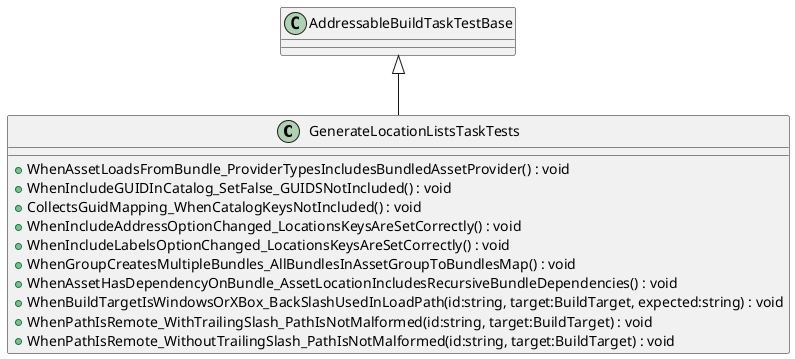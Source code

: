 @startuml
class GenerateLocationListsTaskTests {
    + WhenAssetLoadsFromBundle_ProviderTypesIncludesBundledAssetProvider() : void
    + WhenIncludeGUIDInCatalog_SetFalse_GUIDSNotIncluded() : void
    + CollectsGuidMapping_WhenCatalogKeysNotIncluded() : void
    + WhenIncludeAddressOptionChanged_LocationsKeysAreSetCorrectly() : void
    + WhenIncludeLabelsOptionChanged_LocationsKeysAreSetCorrectly() : void
    + WhenGroupCreatesMultipleBundles_AllBundlesInAssetGroupToBundlesMap() : void
    + WhenAssetHasDependencyOnBundle_AssetLocationIncludesRecursiveBundleDependencies() : void
    + WhenBuildTargetIsWindowsOrXBox_BackSlashUsedInLoadPath(id:string, target:BuildTarget, expected:string) : void
    + WhenPathIsRemote_WithTrailingSlash_PathIsNotMalformed(id:string, target:BuildTarget) : void
    + WhenPathIsRemote_WithoutTrailingSlash_PathIsNotMalformed(id:string, target:BuildTarget) : void
}
AddressableBuildTaskTestBase <|-- GenerateLocationListsTaskTests
@enduml
